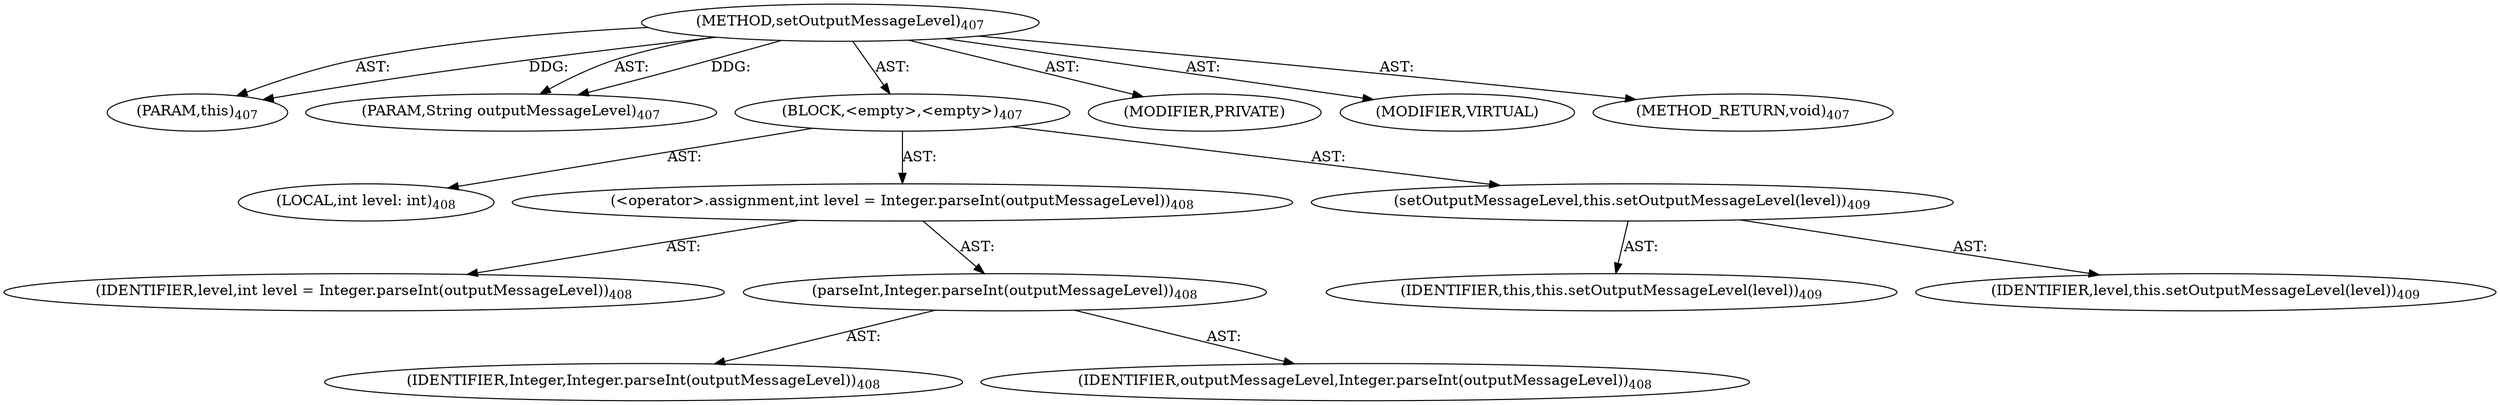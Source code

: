 digraph "setOutputMessageLevel" {  
"111669149724" [label = <(METHOD,setOutputMessageLevel)<SUB>407</SUB>> ]
"115964117009" [label = <(PARAM,this)<SUB>407</SUB>> ]
"115964117044" [label = <(PARAM,String outputMessageLevel)<SUB>407</SUB>> ]
"25769803819" [label = <(BLOCK,&lt;empty&gt;,&lt;empty&gt;)<SUB>407</SUB>> ]
"94489280524" [label = <(LOCAL,int level: int)<SUB>408</SUB>> ]
"30064771214" [label = <(&lt;operator&gt;.assignment,int level = Integer.parseInt(outputMessageLevel))<SUB>408</SUB>> ]
"68719476873" [label = <(IDENTIFIER,level,int level = Integer.parseInt(outputMessageLevel))<SUB>408</SUB>> ]
"30064771215" [label = <(parseInt,Integer.parseInt(outputMessageLevel))<SUB>408</SUB>> ]
"68719476874" [label = <(IDENTIFIER,Integer,Integer.parseInt(outputMessageLevel))<SUB>408</SUB>> ]
"68719476875" [label = <(IDENTIFIER,outputMessageLevel,Integer.parseInt(outputMessageLevel))<SUB>408</SUB>> ]
"30064771216" [label = <(setOutputMessageLevel,this.setOutputMessageLevel(level))<SUB>409</SUB>> ]
"68719476761" [label = <(IDENTIFIER,this,this.setOutputMessageLevel(level))<SUB>409</SUB>> ]
"68719476876" [label = <(IDENTIFIER,level,this.setOutputMessageLevel(level))<SUB>409</SUB>> ]
"133143986244" [label = <(MODIFIER,PRIVATE)> ]
"133143986245" [label = <(MODIFIER,VIRTUAL)> ]
"128849018908" [label = <(METHOD_RETURN,void)<SUB>407</SUB>> ]
  "111669149724" -> "115964117009"  [ label = "AST: "] 
  "111669149724" -> "115964117044"  [ label = "AST: "] 
  "111669149724" -> "25769803819"  [ label = "AST: "] 
  "111669149724" -> "133143986244"  [ label = "AST: "] 
  "111669149724" -> "133143986245"  [ label = "AST: "] 
  "111669149724" -> "128849018908"  [ label = "AST: "] 
  "25769803819" -> "94489280524"  [ label = "AST: "] 
  "25769803819" -> "30064771214"  [ label = "AST: "] 
  "25769803819" -> "30064771216"  [ label = "AST: "] 
  "30064771214" -> "68719476873"  [ label = "AST: "] 
  "30064771214" -> "30064771215"  [ label = "AST: "] 
  "30064771215" -> "68719476874"  [ label = "AST: "] 
  "30064771215" -> "68719476875"  [ label = "AST: "] 
  "30064771216" -> "68719476761"  [ label = "AST: "] 
  "30064771216" -> "68719476876"  [ label = "AST: "] 
  "111669149724" -> "115964117009"  [ label = "DDG: "] 
  "111669149724" -> "115964117044"  [ label = "DDG: "] 
}
